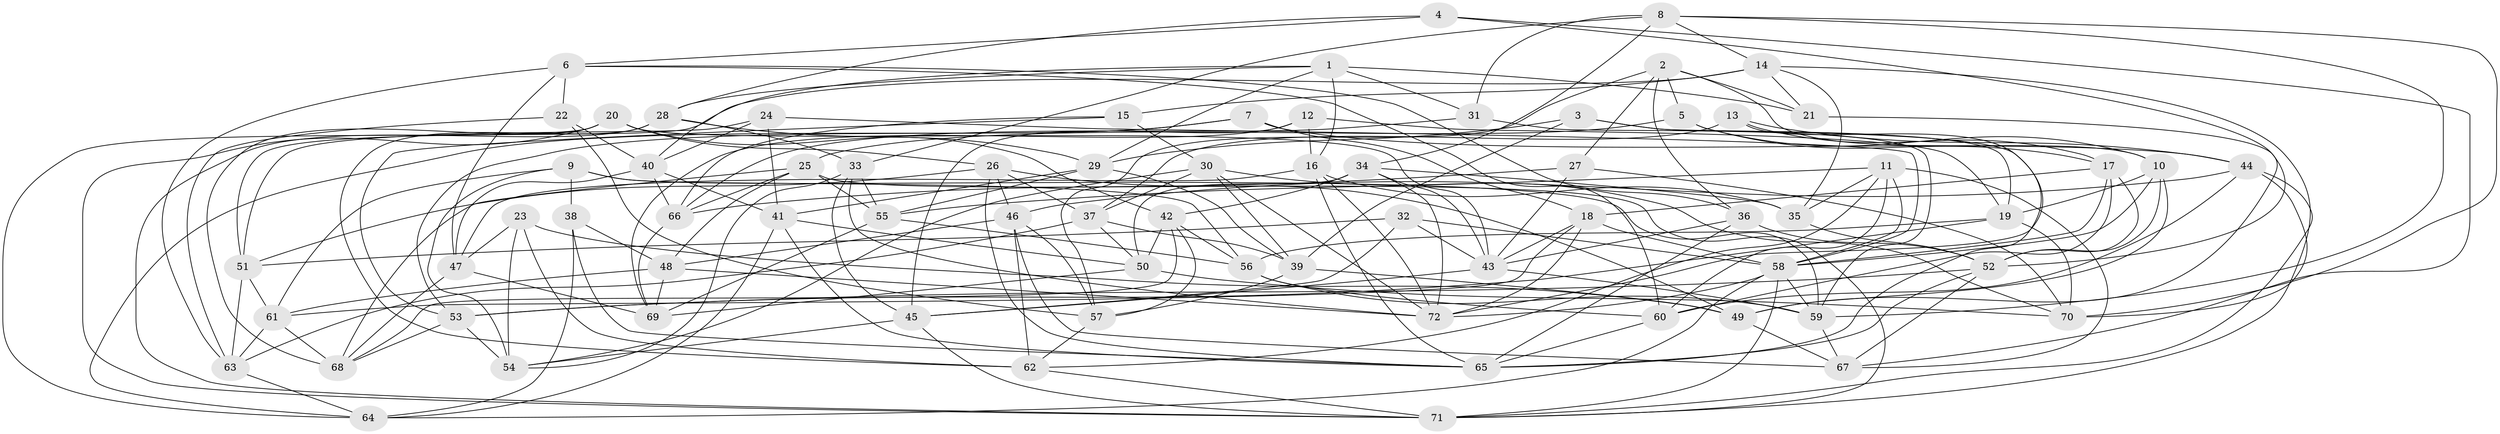// original degree distribution, {4: 1.0}
// Generated by graph-tools (version 1.1) at 2025/50/03/09/25 03:50:52]
// undirected, 72 vertices, 207 edges
graph export_dot {
graph [start="1"]
  node [color=gray90,style=filled];
  1;
  2;
  3;
  4;
  5;
  6;
  7;
  8;
  9;
  10;
  11;
  12;
  13;
  14;
  15;
  16;
  17;
  18;
  19;
  20;
  21;
  22;
  23;
  24;
  25;
  26;
  27;
  28;
  29;
  30;
  31;
  32;
  33;
  34;
  35;
  36;
  37;
  38;
  39;
  40;
  41;
  42;
  43;
  44;
  45;
  46;
  47;
  48;
  49;
  50;
  51;
  52;
  53;
  54;
  55;
  56;
  57;
  58;
  59;
  60;
  61;
  62;
  63;
  64;
  65;
  66;
  67;
  68;
  69;
  70;
  71;
  72;
  1 -- 16 [weight=1.0];
  1 -- 21 [weight=1.0];
  1 -- 28 [weight=1.0];
  1 -- 29 [weight=1.0];
  1 -- 31 [weight=1.0];
  1 -- 40 [weight=1.0];
  2 -- 5 [weight=1.0];
  2 -- 10 [weight=1.0];
  2 -- 21 [weight=1.0];
  2 -- 27 [weight=1.0];
  2 -- 36 [weight=1.0];
  2 -- 57 [weight=1.0];
  3 -- 19 [weight=1.0];
  3 -- 29 [weight=1.0];
  3 -- 39 [weight=1.0];
  3 -- 65 [weight=1.0];
  4 -- 6 [weight=1.0];
  4 -- 28 [weight=1.0];
  4 -- 52 [weight=1.0];
  4 -- 67 [weight=1.0];
  5 -- 10 [weight=1.0];
  5 -- 17 [weight=1.0];
  5 -- 25 [weight=1.0];
  6 -- 22 [weight=1.0];
  6 -- 36 [weight=1.0];
  6 -- 47 [weight=1.0];
  6 -- 60 [weight=1.0];
  6 -- 63 [weight=1.0];
  7 -- 18 [weight=1.0];
  7 -- 44 [weight=1.0];
  7 -- 53 [weight=1.0];
  7 -- 64 [weight=1.0];
  8 -- 14 [weight=1.0];
  8 -- 31 [weight=1.0];
  8 -- 33 [weight=1.0];
  8 -- 34 [weight=1.0];
  8 -- 59 [weight=1.0];
  8 -- 70 [weight=1.0];
  9 -- 38 [weight=1.0];
  9 -- 54 [weight=1.0];
  9 -- 56 [weight=1.0];
  9 -- 59 [weight=2.0];
  9 -- 61 [weight=1.0];
  10 -- 19 [weight=1.0];
  10 -- 49 [weight=1.0];
  10 -- 52 [weight=1.0];
  10 -- 58 [weight=1.0];
  11 -- 35 [weight=1.0];
  11 -- 55 [weight=1.0];
  11 -- 58 [weight=1.0];
  11 -- 60 [weight=1.0];
  11 -- 62 [weight=1.0];
  11 -- 67 [weight=1.0];
  12 -- 16 [weight=1.0];
  12 -- 19 [weight=1.0];
  12 -- 45 [weight=1.0];
  12 -- 69 [weight=1.0];
  13 -- 17 [weight=1.0];
  13 -- 37 [weight=1.0];
  13 -- 44 [weight=1.0];
  13 -- 72 [weight=1.0];
  14 -- 15 [weight=1.0];
  14 -- 21 [weight=1.0];
  14 -- 35 [weight=1.0];
  14 -- 51 [weight=1.0];
  14 -- 71 [weight=1.0];
  15 -- 30 [weight=1.0];
  15 -- 53 [weight=1.0];
  15 -- 66 [weight=1.0];
  16 -- 35 [weight=1.0];
  16 -- 47 [weight=1.0];
  16 -- 65 [weight=1.0];
  16 -- 72 [weight=1.0];
  17 -- 18 [weight=1.0];
  17 -- 52 [weight=1.0];
  17 -- 58 [weight=1.0];
  17 -- 60 [weight=1.0];
  18 -- 43 [weight=1.0];
  18 -- 58 [weight=1.0];
  18 -- 61 [weight=1.0];
  18 -- 72 [weight=1.0];
  19 -- 53 [weight=1.0];
  19 -- 56 [weight=1.0];
  19 -- 70 [weight=1.0];
  20 -- 26 [weight=1.0];
  20 -- 42 [weight=1.0];
  20 -- 43 [weight=1.0];
  20 -- 64 [weight=1.0];
  20 -- 68 [weight=1.0];
  20 -- 71 [weight=1.0];
  21 -- 49 [weight=1.0];
  22 -- 40 [weight=1.0];
  22 -- 57 [weight=1.0];
  22 -- 63 [weight=1.0];
  23 -- 47 [weight=1.0];
  23 -- 49 [weight=1.0];
  23 -- 54 [weight=1.0];
  23 -- 62 [weight=1.0];
  24 -- 40 [weight=1.0];
  24 -- 41 [weight=1.0];
  24 -- 51 [weight=1.0];
  24 -- 58 [weight=1.0];
  25 -- 48 [weight=1.0];
  25 -- 55 [weight=1.0];
  25 -- 66 [weight=1.0];
  25 -- 68 [weight=1.0];
  25 -- 71 [weight=1.0];
  26 -- 37 [weight=1.0];
  26 -- 46 [weight=1.0];
  26 -- 49 [weight=1.0];
  26 -- 51 [weight=1.0];
  26 -- 65 [weight=1.0];
  27 -- 43 [weight=1.0];
  27 -- 66 [weight=1.0];
  27 -- 70 [weight=1.0];
  28 -- 29 [weight=1.0];
  28 -- 33 [weight=1.0];
  28 -- 62 [weight=1.0];
  28 -- 71 [weight=1.0];
  29 -- 39 [weight=1.0];
  29 -- 41 [weight=1.0];
  29 -- 55 [weight=1.0];
  30 -- 37 [weight=1.0];
  30 -- 39 [weight=1.0];
  30 -- 54 [weight=1.0];
  30 -- 70 [weight=1.0];
  30 -- 72 [weight=1.0];
  31 -- 59 [weight=1.0];
  31 -- 66 [weight=1.0];
  32 -- 43 [weight=1.0];
  32 -- 45 [weight=1.0];
  32 -- 51 [weight=1.0];
  32 -- 58 [weight=1.0];
  33 -- 45 [weight=1.0];
  33 -- 54 [weight=1.0];
  33 -- 55 [weight=1.0];
  33 -- 72 [weight=1.0];
  34 -- 35 [weight=1.0];
  34 -- 42 [weight=1.0];
  34 -- 43 [weight=1.0];
  34 -- 50 [weight=1.0];
  34 -- 72 [weight=1.0];
  35 -- 52 [weight=2.0];
  36 -- 43 [weight=1.0];
  36 -- 52 [weight=2.0];
  36 -- 65 [weight=1.0];
  37 -- 39 [weight=1.0];
  37 -- 50 [weight=1.0];
  37 -- 63 [weight=1.0];
  38 -- 48 [weight=1.0];
  38 -- 64 [weight=1.0];
  38 -- 65 [weight=1.0];
  39 -- 49 [weight=1.0];
  39 -- 57 [weight=1.0];
  40 -- 41 [weight=1.0];
  40 -- 47 [weight=1.0];
  40 -- 66 [weight=1.0];
  41 -- 50 [weight=1.0];
  41 -- 64 [weight=1.0];
  41 -- 65 [weight=1.0];
  42 -- 50 [weight=1.0];
  42 -- 56 [weight=1.0];
  42 -- 57 [weight=1.0];
  42 -- 68 [weight=1.0];
  43 -- 45 [weight=1.0];
  43 -- 59 [weight=1.0];
  44 -- 46 [weight=1.0];
  44 -- 60 [weight=1.0];
  44 -- 70 [weight=1.0];
  44 -- 71 [weight=1.0];
  45 -- 54 [weight=1.0];
  45 -- 71 [weight=1.0];
  46 -- 48 [weight=1.0];
  46 -- 57 [weight=1.0];
  46 -- 62 [weight=1.0];
  46 -- 67 [weight=1.0];
  47 -- 68 [weight=1.0];
  47 -- 69 [weight=1.0];
  48 -- 61 [weight=1.0];
  48 -- 69 [weight=1.0];
  48 -- 72 [weight=1.0];
  49 -- 67 [weight=1.0];
  50 -- 69 [weight=1.0];
  50 -- 70 [weight=1.0];
  51 -- 61 [weight=1.0];
  51 -- 63 [weight=1.0];
  52 -- 53 [weight=1.0];
  52 -- 65 [weight=1.0];
  52 -- 67 [weight=1.0];
  53 -- 54 [weight=1.0];
  53 -- 68 [weight=1.0];
  55 -- 56 [weight=1.0];
  55 -- 69 [weight=1.0];
  56 -- 59 [weight=1.0];
  56 -- 60 [weight=1.0];
  57 -- 62 [weight=1.0];
  58 -- 59 [weight=1.0];
  58 -- 64 [weight=1.0];
  58 -- 71 [weight=1.0];
  58 -- 72 [weight=1.0];
  59 -- 67 [weight=1.0];
  60 -- 65 [weight=1.0];
  61 -- 63 [weight=1.0];
  61 -- 68 [weight=1.0];
  62 -- 71 [weight=1.0];
  63 -- 64 [weight=1.0];
  66 -- 69 [weight=1.0];
}
